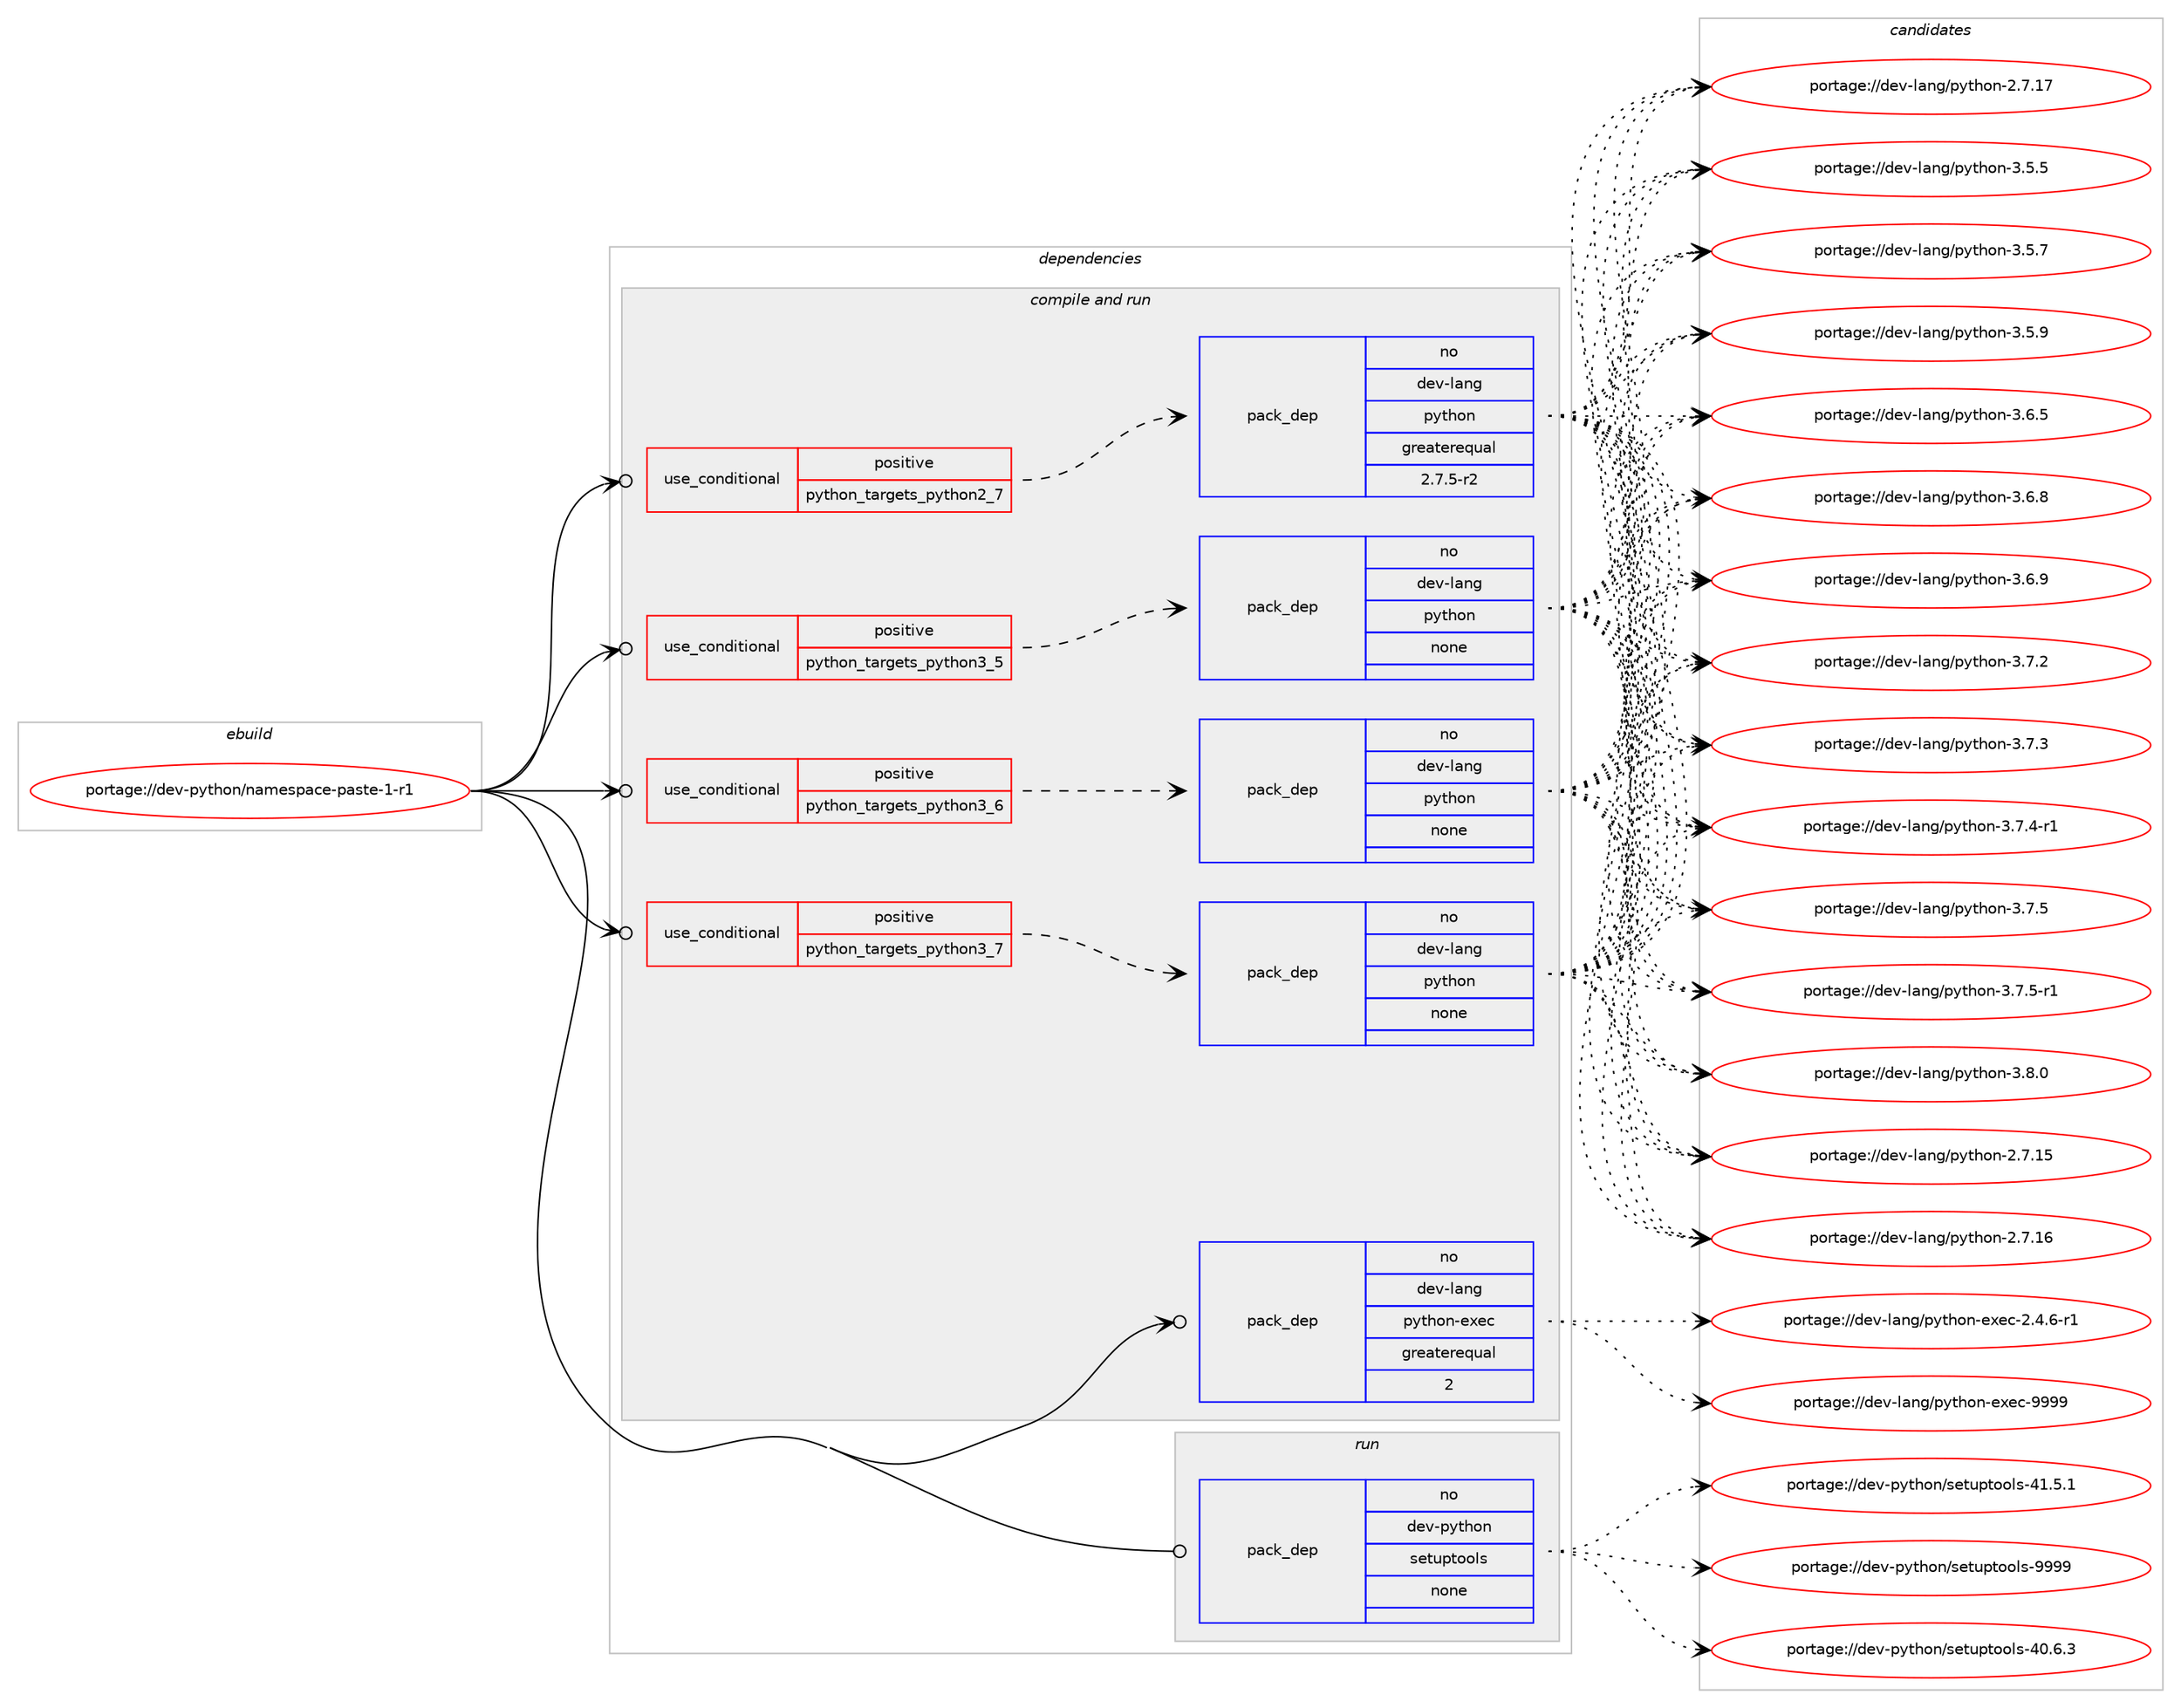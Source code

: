 digraph prolog {

# *************
# Graph options
# *************

newrank=true;
concentrate=true;
compound=true;
graph [rankdir=LR,fontname=Helvetica,fontsize=10,ranksep=1.5];#, ranksep=2.5, nodesep=0.2];
edge  [arrowhead=vee];
node  [fontname=Helvetica,fontsize=10];

# **********
# The ebuild
# **********

subgraph cluster_leftcol {
color=gray;
rank=same;
label=<<i>ebuild</i>>;
id [label="portage://dev-python/namespace-paste-1-r1", color=red, width=4, href="../dev-python/namespace-paste-1-r1.svg"];
}

# ****************
# The dependencies
# ****************

subgraph cluster_midcol {
color=gray;
label=<<i>dependencies</i>>;
subgraph cluster_compile {
fillcolor="#eeeeee";
style=filled;
label=<<i>compile</i>>;
}
subgraph cluster_compileandrun {
fillcolor="#eeeeee";
style=filled;
label=<<i>compile and run</i>>;
subgraph cond32163 {
dependency150664 [label=<<TABLE BORDER="0" CELLBORDER="1" CELLSPACING="0" CELLPADDING="4"><TR><TD ROWSPAN="3" CELLPADDING="10">use_conditional</TD></TR><TR><TD>positive</TD></TR><TR><TD>python_targets_python2_7</TD></TR></TABLE>>, shape=none, color=red];
subgraph pack115175 {
dependency150665 [label=<<TABLE BORDER="0" CELLBORDER="1" CELLSPACING="0" CELLPADDING="4" WIDTH="220"><TR><TD ROWSPAN="6" CELLPADDING="30">pack_dep</TD></TR><TR><TD WIDTH="110">no</TD></TR><TR><TD>dev-lang</TD></TR><TR><TD>python</TD></TR><TR><TD>greaterequal</TD></TR><TR><TD>2.7.5-r2</TD></TR></TABLE>>, shape=none, color=blue];
}
dependency150664:e -> dependency150665:w [weight=20,style="dashed",arrowhead="vee"];
}
id:e -> dependency150664:w [weight=20,style="solid",arrowhead="odotvee"];
subgraph cond32164 {
dependency150666 [label=<<TABLE BORDER="0" CELLBORDER="1" CELLSPACING="0" CELLPADDING="4"><TR><TD ROWSPAN="3" CELLPADDING="10">use_conditional</TD></TR><TR><TD>positive</TD></TR><TR><TD>python_targets_python3_5</TD></TR></TABLE>>, shape=none, color=red];
subgraph pack115176 {
dependency150667 [label=<<TABLE BORDER="0" CELLBORDER="1" CELLSPACING="0" CELLPADDING="4" WIDTH="220"><TR><TD ROWSPAN="6" CELLPADDING="30">pack_dep</TD></TR><TR><TD WIDTH="110">no</TD></TR><TR><TD>dev-lang</TD></TR><TR><TD>python</TD></TR><TR><TD>none</TD></TR><TR><TD></TD></TR></TABLE>>, shape=none, color=blue];
}
dependency150666:e -> dependency150667:w [weight=20,style="dashed",arrowhead="vee"];
}
id:e -> dependency150666:w [weight=20,style="solid",arrowhead="odotvee"];
subgraph cond32165 {
dependency150668 [label=<<TABLE BORDER="0" CELLBORDER="1" CELLSPACING="0" CELLPADDING="4"><TR><TD ROWSPAN="3" CELLPADDING="10">use_conditional</TD></TR><TR><TD>positive</TD></TR><TR><TD>python_targets_python3_6</TD></TR></TABLE>>, shape=none, color=red];
subgraph pack115177 {
dependency150669 [label=<<TABLE BORDER="0" CELLBORDER="1" CELLSPACING="0" CELLPADDING="4" WIDTH="220"><TR><TD ROWSPAN="6" CELLPADDING="30">pack_dep</TD></TR><TR><TD WIDTH="110">no</TD></TR><TR><TD>dev-lang</TD></TR><TR><TD>python</TD></TR><TR><TD>none</TD></TR><TR><TD></TD></TR></TABLE>>, shape=none, color=blue];
}
dependency150668:e -> dependency150669:w [weight=20,style="dashed",arrowhead="vee"];
}
id:e -> dependency150668:w [weight=20,style="solid",arrowhead="odotvee"];
subgraph cond32166 {
dependency150670 [label=<<TABLE BORDER="0" CELLBORDER="1" CELLSPACING="0" CELLPADDING="4"><TR><TD ROWSPAN="3" CELLPADDING="10">use_conditional</TD></TR><TR><TD>positive</TD></TR><TR><TD>python_targets_python3_7</TD></TR></TABLE>>, shape=none, color=red];
subgraph pack115178 {
dependency150671 [label=<<TABLE BORDER="0" CELLBORDER="1" CELLSPACING="0" CELLPADDING="4" WIDTH="220"><TR><TD ROWSPAN="6" CELLPADDING="30">pack_dep</TD></TR><TR><TD WIDTH="110">no</TD></TR><TR><TD>dev-lang</TD></TR><TR><TD>python</TD></TR><TR><TD>none</TD></TR><TR><TD></TD></TR></TABLE>>, shape=none, color=blue];
}
dependency150670:e -> dependency150671:w [weight=20,style="dashed",arrowhead="vee"];
}
id:e -> dependency150670:w [weight=20,style="solid",arrowhead="odotvee"];
subgraph pack115179 {
dependency150672 [label=<<TABLE BORDER="0" CELLBORDER="1" CELLSPACING="0" CELLPADDING="4" WIDTH="220"><TR><TD ROWSPAN="6" CELLPADDING="30">pack_dep</TD></TR><TR><TD WIDTH="110">no</TD></TR><TR><TD>dev-lang</TD></TR><TR><TD>python-exec</TD></TR><TR><TD>greaterequal</TD></TR><TR><TD>2</TD></TR></TABLE>>, shape=none, color=blue];
}
id:e -> dependency150672:w [weight=20,style="solid",arrowhead="odotvee"];
}
subgraph cluster_run {
fillcolor="#eeeeee";
style=filled;
label=<<i>run</i>>;
subgraph pack115180 {
dependency150673 [label=<<TABLE BORDER="0" CELLBORDER="1" CELLSPACING="0" CELLPADDING="4" WIDTH="220"><TR><TD ROWSPAN="6" CELLPADDING="30">pack_dep</TD></TR><TR><TD WIDTH="110">no</TD></TR><TR><TD>dev-python</TD></TR><TR><TD>setuptools</TD></TR><TR><TD>none</TD></TR><TR><TD></TD></TR></TABLE>>, shape=none, color=blue];
}
id:e -> dependency150673:w [weight=20,style="solid",arrowhead="odot"];
}
}

# **************
# The candidates
# **************

subgraph cluster_choices {
rank=same;
color=gray;
label=<<i>candidates</i>>;

subgraph choice115175 {
color=black;
nodesep=1;
choiceportage10010111845108971101034711212111610411111045504655464953 [label="portage://dev-lang/python-2.7.15", color=red, width=4,href="../dev-lang/python-2.7.15.svg"];
choiceportage10010111845108971101034711212111610411111045504655464954 [label="portage://dev-lang/python-2.7.16", color=red, width=4,href="../dev-lang/python-2.7.16.svg"];
choiceportage10010111845108971101034711212111610411111045504655464955 [label="portage://dev-lang/python-2.7.17", color=red, width=4,href="../dev-lang/python-2.7.17.svg"];
choiceportage100101118451089711010347112121116104111110455146534653 [label="portage://dev-lang/python-3.5.5", color=red, width=4,href="../dev-lang/python-3.5.5.svg"];
choiceportage100101118451089711010347112121116104111110455146534655 [label="portage://dev-lang/python-3.5.7", color=red, width=4,href="../dev-lang/python-3.5.7.svg"];
choiceportage100101118451089711010347112121116104111110455146534657 [label="portage://dev-lang/python-3.5.9", color=red, width=4,href="../dev-lang/python-3.5.9.svg"];
choiceportage100101118451089711010347112121116104111110455146544653 [label="portage://dev-lang/python-3.6.5", color=red, width=4,href="../dev-lang/python-3.6.5.svg"];
choiceportage100101118451089711010347112121116104111110455146544656 [label="portage://dev-lang/python-3.6.8", color=red, width=4,href="../dev-lang/python-3.6.8.svg"];
choiceportage100101118451089711010347112121116104111110455146544657 [label="portage://dev-lang/python-3.6.9", color=red, width=4,href="../dev-lang/python-3.6.9.svg"];
choiceportage100101118451089711010347112121116104111110455146554650 [label="portage://dev-lang/python-3.7.2", color=red, width=4,href="../dev-lang/python-3.7.2.svg"];
choiceportage100101118451089711010347112121116104111110455146554651 [label="portage://dev-lang/python-3.7.3", color=red, width=4,href="../dev-lang/python-3.7.3.svg"];
choiceportage1001011184510897110103471121211161041111104551465546524511449 [label="portage://dev-lang/python-3.7.4-r1", color=red, width=4,href="../dev-lang/python-3.7.4-r1.svg"];
choiceportage100101118451089711010347112121116104111110455146554653 [label="portage://dev-lang/python-3.7.5", color=red, width=4,href="../dev-lang/python-3.7.5.svg"];
choiceportage1001011184510897110103471121211161041111104551465546534511449 [label="portage://dev-lang/python-3.7.5-r1", color=red, width=4,href="../dev-lang/python-3.7.5-r1.svg"];
choiceportage100101118451089711010347112121116104111110455146564648 [label="portage://dev-lang/python-3.8.0", color=red, width=4,href="../dev-lang/python-3.8.0.svg"];
dependency150665:e -> choiceportage10010111845108971101034711212111610411111045504655464953:w [style=dotted,weight="100"];
dependency150665:e -> choiceportage10010111845108971101034711212111610411111045504655464954:w [style=dotted,weight="100"];
dependency150665:e -> choiceportage10010111845108971101034711212111610411111045504655464955:w [style=dotted,weight="100"];
dependency150665:e -> choiceportage100101118451089711010347112121116104111110455146534653:w [style=dotted,weight="100"];
dependency150665:e -> choiceportage100101118451089711010347112121116104111110455146534655:w [style=dotted,weight="100"];
dependency150665:e -> choiceportage100101118451089711010347112121116104111110455146534657:w [style=dotted,weight="100"];
dependency150665:e -> choiceportage100101118451089711010347112121116104111110455146544653:w [style=dotted,weight="100"];
dependency150665:e -> choiceportage100101118451089711010347112121116104111110455146544656:w [style=dotted,weight="100"];
dependency150665:e -> choiceportage100101118451089711010347112121116104111110455146544657:w [style=dotted,weight="100"];
dependency150665:e -> choiceportage100101118451089711010347112121116104111110455146554650:w [style=dotted,weight="100"];
dependency150665:e -> choiceportage100101118451089711010347112121116104111110455146554651:w [style=dotted,weight="100"];
dependency150665:e -> choiceportage1001011184510897110103471121211161041111104551465546524511449:w [style=dotted,weight="100"];
dependency150665:e -> choiceportage100101118451089711010347112121116104111110455146554653:w [style=dotted,weight="100"];
dependency150665:e -> choiceportage1001011184510897110103471121211161041111104551465546534511449:w [style=dotted,weight="100"];
dependency150665:e -> choiceportage100101118451089711010347112121116104111110455146564648:w [style=dotted,weight="100"];
}
subgraph choice115176 {
color=black;
nodesep=1;
choiceportage10010111845108971101034711212111610411111045504655464953 [label="portage://dev-lang/python-2.7.15", color=red, width=4,href="../dev-lang/python-2.7.15.svg"];
choiceportage10010111845108971101034711212111610411111045504655464954 [label="portage://dev-lang/python-2.7.16", color=red, width=4,href="../dev-lang/python-2.7.16.svg"];
choiceportage10010111845108971101034711212111610411111045504655464955 [label="portage://dev-lang/python-2.7.17", color=red, width=4,href="../dev-lang/python-2.7.17.svg"];
choiceportage100101118451089711010347112121116104111110455146534653 [label="portage://dev-lang/python-3.5.5", color=red, width=4,href="../dev-lang/python-3.5.5.svg"];
choiceportage100101118451089711010347112121116104111110455146534655 [label="portage://dev-lang/python-3.5.7", color=red, width=4,href="../dev-lang/python-3.5.7.svg"];
choiceportage100101118451089711010347112121116104111110455146534657 [label="portage://dev-lang/python-3.5.9", color=red, width=4,href="../dev-lang/python-3.5.9.svg"];
choiceportage100101118451089711010347112121116104111110455146544653 [label="portage://dev-lang/python-3.6.5", color=red, width=4,href="../dev-lang/python-3.6.5.svg"];
choiceportage100101118451089711010347112121116104111110455146544656 [label="portage://dev-lang/python-3.6.8", color=red, width=4,href="../dev-lang/python-3.6.8.svg"];
choiceportage100101118451089711010347112121116104111110455146544657 [label="portage://dev-lang/python-3.6.9", color=red, width=4,href="../dev-lang/python-3.6.9.svg"];
choiceportage100101118451089711010347112121116104111110455146554650 [label="portage://dev-lang/python-3.7.2", color=red, width=4,href="../dev-lang/python-3.7.2.svg"];
choiceportage100101118451089711010347112121116104111110455146554651 [label="portage://dev-lang/python-3.7.3", color=red, width=4,href="../dev-lang/python-3.7.3.svg"];
choiceportage1001011184510897110103471121211161041111104551465546524511449 [label="portage://dev-lang/python-3.7.4-r1", color=red, width=4,href="../dev-lang/python-3.7.4-r1.svg"];
choiceportage100101118451089711010347112121116104111110455146554653 [label="portage://dev-lang/python-3.7.5", color=red, width=4,href="../dev-lang/python-3.7.5.svg"];
choiceportage1001011184510897110103471121211161041111104551465546534511449 [label="portage://dev-lang/python-3.7.5-r1", color=red, width=4,href="../dev-lang/python-3.7.5-r1.svg"];
choiceportage100101118451089711010347112121116104111110455146564648 [label="portage://dev-lang/python-3.8.0", color=red, width=4,href="../dev-lang/python-3.8.0.svg"];
dependency150667:e -> choiceportage10010111845108971101034711212111610411111045504655464953:w [style=dotted,weight="100"];
dependency150667:e -> choiceportage10010111845108971101034711212111610411111045504655464954:w [style=dotted,weight="100"];
dependency150667:e -> choiceportage10010111845108971101034711212111610411111045504655464955:w [style=dotted,weight="100"];
dependency150667:e -> choiceportage100101118451089711010347112121116104111110455146534653:w [style=dotted,weight="100"];
dependency150667:e -> choiceportage100101118451089711010347112121116104111110455146534655:w [style=dotted,weight="100"];
dependency150667:e -> choiceportage100101118451089711010347112121116104111110455146534657:w [style=dotted,weight="100"];
dependency150667:e -> choiceportage100101118451089711010347112121116104111110455146544653:w [style=dotted,weight="100"];
dependency150667:e -> choiceportage100101118451089711010347112121116104111110455146544656:w [style=dotted,weight="100"];
dependency150667:e -> choiceportage100101118451089711010347112121116104111110455146544657:w [style=dotted,weight="100"];
dependency150667:e -> choiceportage100101118451089711010347112121116104111110455146554650:w [style=dotted,weight="100"];
dependency150667:e -> choiceportage100101118451089711010347112121116104111110455146554651:w [style=dotted,weight="100"];
dependency150667:e -> choiceportage1001011184510897110103471121211161041111104551465546524511449:w [style=dotted,weight="100"];
dependency150667:e -> choiceportage100101118451089711010347112121116104111110455146554653:w [style=dotted,weight="100"];
dependency150667:e -> choiceportage1001011184510897110103471121211161041111104551465546534511449:w [style=dotted,weight="100"];
dependency150667:e -> choiceportage100101118451089711010347112121116104111110455146564648:w [style=dotted,weight="100"];
}
subgraph choice115177 {
color=black;
nodesep=1;
choiceportage10010111845108971101034711212111610411111045504655464953 [label="portage://dev-lang/python-2.7.15", color=red, width=4,href="../dev-lang/python-2.7.15.svg"];
choiceportage10010111845108971101034711212111610411111045504655464954 [label="portage://dev-lang/python-2.7.16", color=red, width=4,href="../dev-lang/python-2.7.16.svg"];
choiceportage10010111845108971101034711212111610411111045504655464955 [label="portage://dev-lang/python-2.7.17", color=red, width=4,href="../dev-lang/python-2.7.17.svg"];
choiceportage100101118451089711010347112121116104111110455146534653 [label="portage://dev-lang/python-3.5.5", color=red, width=4,href="../dev-lang/python-3.5.5.svg"];
choiceportage100101118451089711010347112121116104111110455146534655 [label="portage://dev-lang/python-3.5.7", color=red, width=4,href="../dev-lang/python-3.5.7.svg"];
choiceportage100101118451089711010347112121116104111110455146534657 [label="portage://dev-lang/python-3.5.9", color=red, width=4,href="../dev-lang/python-3.5.9.svg"];
choiceportage100101118451089711010347112121116104111110455146544653 [label="portage://dev-lang/python-3.6.5", color=red, width=4,href="../dev-lang/python-3.6.5.svg"];
choiceportage100101118451089711010347112121116104111110455146544656 [label="portage://dev-lang/python-3.6.8", color=red, width=4,href="../dev-lang/python-3.6.8.svg"];
choiceportage100101118451089711010347112121116104111110455146544657 [label="portage://dev-lang/python-3.6.9", color=red, width=4,href="../dev-lang/python-3.6.9.svg"];
choiceportage100101118451089711010347112121116104111110455146554650 [label="portage://dev-lang/python-3.7.2", color=red, width=4,href="../dev-lang/python-3.7.2.svg"];
choiceportage100101118451089711010347112121116104111110455146554651 [label="portage://dev-lang/python-3.7.3", color=red, width=4,href="../dev-lang/python-3.7.3.svg"];
choiceportage1001011184510897110103471121211161041111104551465546524511449 [label="portage://dev-lang/python-3.7.4-r1", color=red, width=4,href="../dev-lang/python-3.7.4-r1.svg"];
choiceportage100101118451089711010347112121116104111110455146554653 [label="portage://dev-lang/python-3.7.5", color=red, width=4,href="../dev-lang/python-3.7.5.svg"];
choiceportage1001011184510897110103471121211161041111104551465546534511449 [label="portage://dev-lang/python-3.7.5-r1", color=red, width=4,href="../dev-lang/python-3.7.5-r1.svg"];
choiceportage100101118451089711010347112121116104111110455146564648 [label="portage://dev-lang/python-3.8.0", color=red, width=4,href="../dev-lang/python-3.8.0.svg"];
dependency150669:e -> choiceportage10010111845108971101034711212111610411111045504655464953:w [style=dotted,weight="100"];
dependency150669:e -> choiceportage10010111845108971101034711212111610411111045504655464954:w [style=dotted,weight="100"];
dependency150669:e -> choiceportage10010111845108971101034711212111610411111045504655464955:w [style=dotted,weight="100"];
dependency150669:e -> choiceportage100101118451089711010347112121116104111110455146534653:w [style=dotted,weight="100"];
dependency150669:e -> choiceportage100101118451089711010347112121116104111110455146534655:w [style=dotted,weight="100"];
dependency150669:e -> choiceportage100101118451089711010347112121116104111110455146534657:w [style=dotted,weight="100"];
dependency150669:e -> choiceportage100101118451089711010347112121116104111110455146544653:w [style=dotted,weight="100"];
dependency150669:e -> choiceportage100101118451089711010347112121116104111110455146544656:w [style=dotted,weight="100"];
dependency150669:e -> choiceportage100101118451089711010347112121116104111110455146544657:w [style=dotted,weight="100"];
dependency150669:e -> choiceportage100101118451089711010347112121116104111110455146554650:w [style=dotted,weight="100"];
dependency150669:e -> choiceportage100101118451089711010347112121116104111110455146554651:w [style=dotted,weight="100"];
dependency150669:e -> choiceportage1001011184510897110103471121211161041111104551465546524511449:w [style=dotted,weight="100"];
dependency150669:e -> choiceportage100101118451089711010347112121116104111110455146554653:w [style=dotted,weight="100"];
dependency150669:e -> choiceportage1001011184510897110103471121211161041111104551465546534511449:w [style=dotted,weight="100"];
dependency150669:e -> choiceportage100101118451089711010347112121116104111110455146564648:w [style=dotted,weight="100"];
}
subgraph choice115178 {
color=black;
nodesep=1;
choiceportage10010111845108971101034711212111610411111045504655464953 [label="portage://dev-lang/python-2.7.15", color=red, width=4,href="../dev-lang/python-2.7.15.svg"];
choiceportage10010111845108971101034711212111610411111045504655464954 [label="portage://dev-lang/python-2.7.16", color=red, width=4,href="../dev-lang/python-2.7.16.svg"];
choiceportage10010111845108971101034711212111610411111045504655464955 [label="portage://dev-lang/python-2.7.17", color=red, width=4,href="../dev-lang/python-2.7.17.svg"];
choiceportage100101118451089711010347112121116104111110455146534653 [label="portage://dev-lang/python-3.5.5", color=red, width=4,href="../dev-lang/python-3.5.5.svg"];
choiceportage100101118451089711010347112121116104111110455146534655 [label="portage://dev-lang/python-3.5.7", color=red, width=4,href="../dev-lang/python-3.5.7.svg"];
choiceportage100101118451089711010347112121116104111110455146534657 [label="portage://dev-lang/python-3.5.9", color=red, width=4,href="../dev-lang/python-3.5.9.svg"];
choiceportage100101118451089711010347112121116104111110455146544653 [label="portage://dev-lang/python-3.6.5", color=red, width=4,href="../dev-lang/python-3.6.5.svg"];
choiceportage100101118451089711010347112121116104111110455146544656 [label="portage://dev-lang/python-3.6.8", color=red, width=4,href="../dev-lang/python-3.6.8.svg"];
choiceportage100101118451089711010347112121116104111110455146544657 [label="portage://dev-lang/python-3.6.9", color=red, width=4,href="../dev-lang/python-3.6.9.svg"];
choiceportage100101118451089711010347112121116104111110455146554650 [label="portage://dev-lang/python-3.7.2", color=red, width=4,href="../dev-lang/python-3.7.2.svg"];
choiceportage100101118451089711010347112121116104111110455146554651 [label="portage://dev-lang/python-3.7.3", color=red, width=4,href="../dev-lang/python-3.7.3.svg"];
choiceportage1001011184510897110103471121211161041111104551465546524511449 [label="portage://dev-lang/python-3.7.4-r1", color=red, width=4,href="../dev-lang/python-3.7.4-r1.svg"];
choiceportage100101118451089711010347112121116104111110455146554653 [label="portage://dev-lang/python-3.7.5", color=red, width=4,href="../dev-lang/python-3.7.5.svg"];
choiceportage1001011184510897110103471121211161041111104551465546534511449 [label="portage://dev-lang/python-3.7.5-r1", color=red, width=4,href="../dev-lang/python-3.7.5-r1.svg"];
choiceportage100101118451089711010347112121116104111110455146564648 [label="portage://dev-lang/python-3.8.0", color=red, width=4,href="../dev-lang/python-3.8.0.svg"];
dependency150671:e -> choiceportage10010111845108971101034711212111610411111045504655464953:w [style=dotted,weight="100"];
dependency150671:e -> choiceportage10010111845108971101034711212111610411111045504655464954:w [style=dotted,weight="100"];
dependency150671:e -> choiceportage10010111845108971101034711212111610411111045504655464955:w [style=dotted,weight="100"];
dependency150671:e -> choiceportage100101118451089711010347112121116104111110455146534653:w [style=dotted,weight="100"];
dependency150671:e -> choiceportage100101118451089711010347112121116104111110455146534655:w [style=dotted,weight="100"];
dependency150671:e -> choiceportage100101118451089711010347112121116104111110455146534657:w [style=dotted,weight="100"];
dependency150671:e -> choiceportage100101118451089711010347112121116104111110455146544653:w [style=dotted,weight="100"];
dependency150671:e -> choiceportage100101118451089711010347112121116104111110455146544656:w [style=dotted,weight="100"];
dependency150671:e -> choiceportage100101118451089711010347112121116104111110455146544657:w [style=dotted,weight="100"];
dependency150671:e -> choiceportage100101118451089711010347112121116104111110455146554650:w [style=dotted,weight="100"];
dependency150671:e -> choiceportage100101118451089711010347112121116104111110455146554651:w [style=dotted,weight="100"];
dependency150671:e -> choiceportage1001011184510897110103471121211161041111104551465546524511449:w [style=dotted,weight="100"];
dependency150671:e -> choiceportage100101118451089711010347112121116104111110455146554653:w [style=dotted,weight="100"];
dependency150671:e -> choiceportage1001011184510897110103471121211161041111104551465546534511449:w [style=dotted,weight="100"];
dependency150671:e -> choiceportage100101118451089711010347112121116104111110455146564648:w [style=dotted,weight="100"];
}
subgraph choice115179 {
color=black;
nodesep=1;
choiceportage10010111845108971101034711212111610411111045101120101994550465246544511449 [label="portage://dev-lang/python-exec-2.4.6-r1", color=red, width=4,href="../dev-lang/python-exec-2.4.6-r1.svg"];
choiceportage10010111845108971101034711212111610411111045101120101994557575757 [label="portage://dev-lang/python-exec-9999", color=red, width=4,href="../dev-lang/python-exec-9999.svg"];
dependency150672:e -> choiceportage10010111845108971101034711212111610411111045101120101994550465246544511449:w [style=dotted,weight="100"];
dependency150672:e -> choiceportage10010111845108971101034711212111610411111045101120101994557575757:w [style=dotted,weight="100"];
}
subgraph choice115180 {
color=black;
nodesep=1;
choiceportage100101118451121211161041111104711510111611711211611111110811545524846544651 [label="portage://dev-python/setuptools-40.6.3", color=red, width=4,href="../dev-python/setuptools-40.6.3.svg"];
choiceportage100101118451121211161041111104711510111611711211611111110811545524946534649 [label="portage://dev-python/setuptools-41.5.1", color=red, width=4,href="../dev-python/setuptools-41.5.1.svg"];
choiceportage10010111845112121116104111110471151011161171121161111111081154557575757 [label="portage://dev-python/setuptools-9999", color=red, width=4,href="../dev-python/setuptools-9999.svg"];
dependency150673:e -> choiceportage100101118451121211161041111104711510111611711211611111110811545524846544651:w [style=dotted,weight="100"];
dependency150673:e -> choiceportage100101118451121211161041111104711510111611711211611111110811545524946534649:w [style=dotted,weight="100"];
dependency150673:e -> choiceportage10010111845112121116104111110471151011161171121161111111081154557575757:w [style=dotted,weight="100"];
}
}

}
